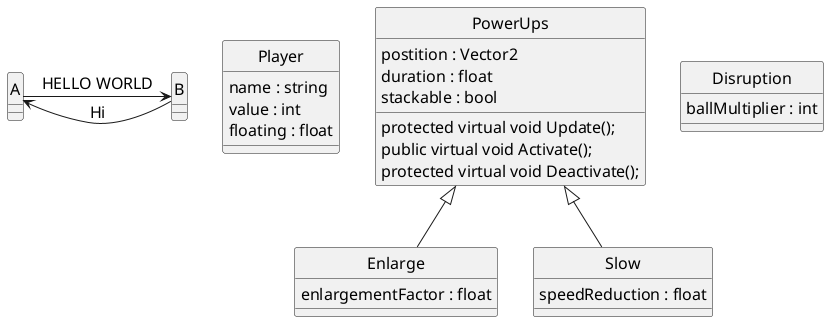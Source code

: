 @startuml Breakout
skinparam style strictuml
skinparam SequenceMessageAlignment center
skinparam DefaultFontName Arial
skinparam DefaultFontSize 16
skinparam DefaultFontStyle bold

A -> B : HELLO WORLD
A <- B : Hi

class "Player" as Player{
    name : string
    value : int
    floating : float
}

Powerups <|-- Enlarge
Powerups <|-- Slow
class "PowerUps" as Powerups{
    postition : Vector2
    duration : float
    stackable : bool
    
    protected virtual void Update();
    public virtual void Activate();
    protected virtual void Deactivate();
}

class "Enlarge" as Enlarge{
    enlargementFactor : float
}

class "Slow" as Slow {
    speedReduction : float
}

class "Disruption" as Disruption{
    ballMultiplier : int
}

@enduml
